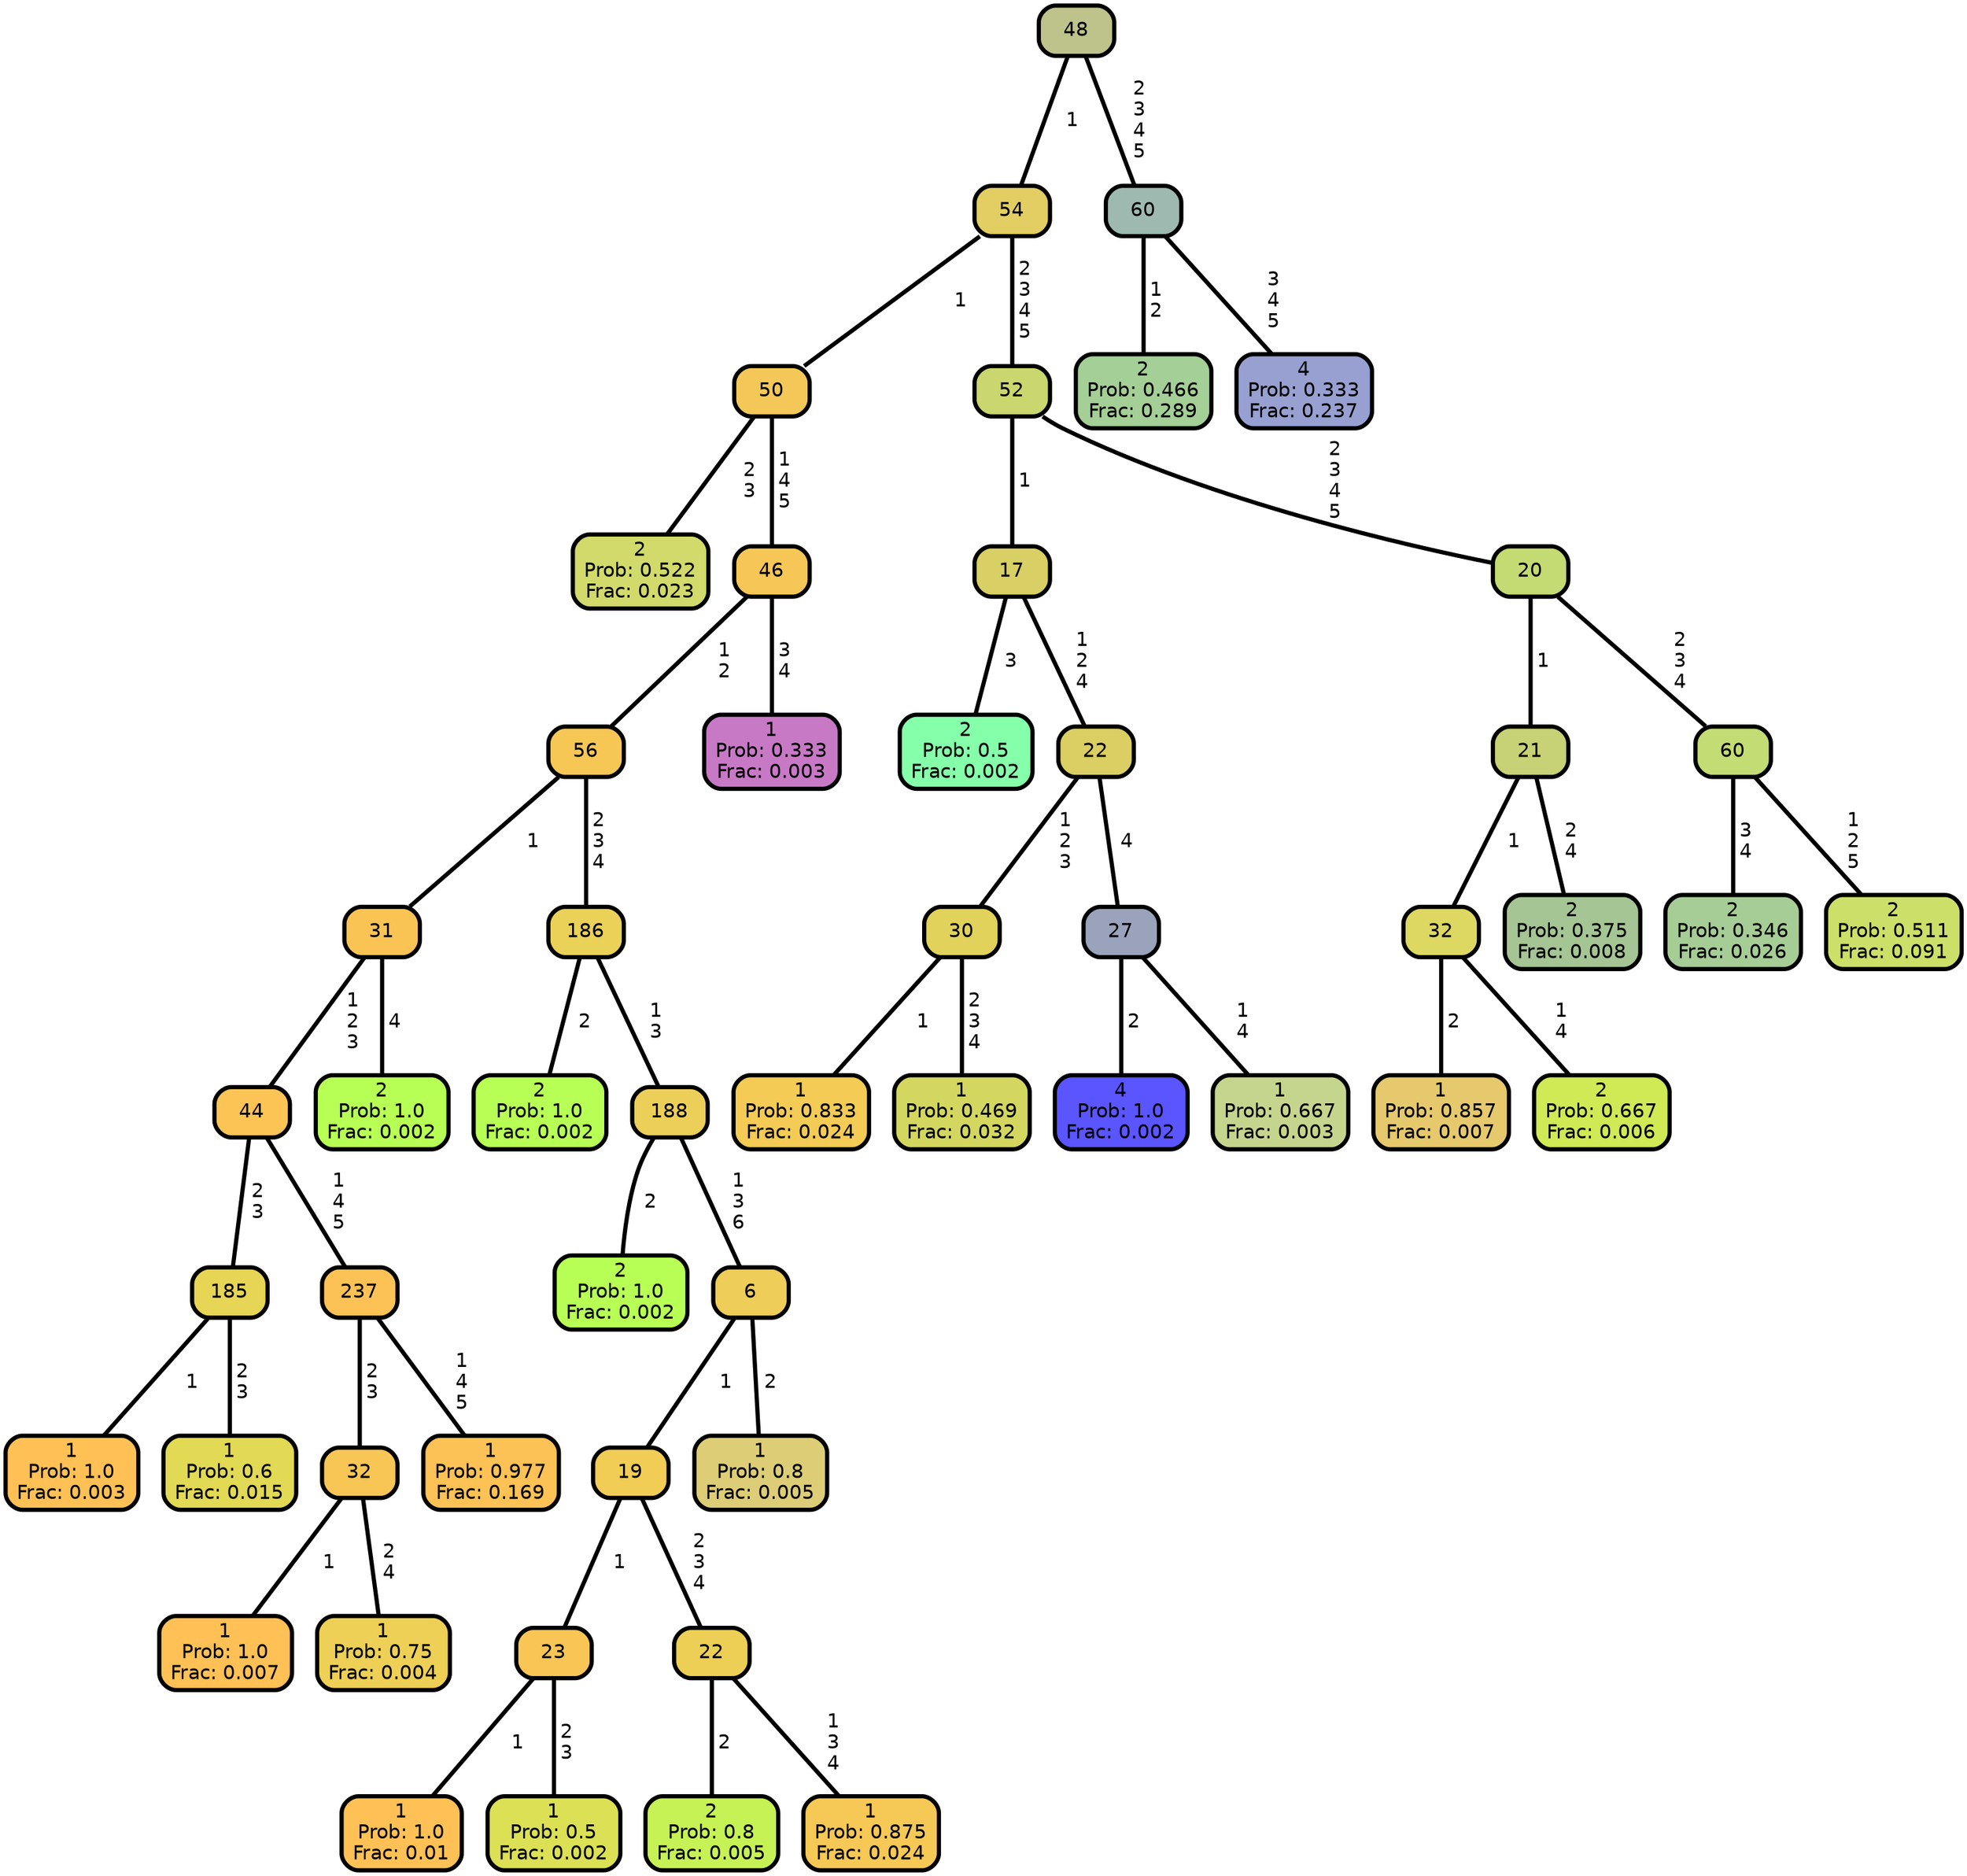 graph Tree {
node [shape=box, style="filled, rounded",color="black",penwidth="3",fontcolor="black",                 fontname=helvetica] ;
graph [ranksep="0 equally", splines=straight,                 bgcolor=transparent, dpi=200] ;
edge [fontname=helvetica, color=black] ;
0 [label="2
Prob: 0.522
Frac: 0.023", fillcolor="#d2da6b"] ;
1 [label="50", fillcolor="#f3c858"] ;
2 [label="1
Prob: 1.0
Frac: 0.003", fillcolor="#ffc155"] ;
3 [label="185", fillcolor="#e7d555"] ;
4 [label="1
Prob: 0.6
Frac: 0.015", fillcolor="#e2d955"] ;
5 [label="44", fillcolor="#fbc455"] ;
6 [label="1
Prob: 1.0
Frac: 0.007", fillcolor="#ffc155"] ;
7 [label="32", fillcolor="#f8c655"] ;
8 [label="1
Prob: 0.75
Frac: 0.004", fillcolor="#edd055"] ;
9 [label="237", fillcolor="#fdc255"] ;
10 [label="1
Prob: 0.977
Frac: 0.169", fillcolor="#fdc255"] ;
11 [label="31", fillcolor="#fac455"] ;
12 [label="2
Prob: 1.0
Frac: 0.002", fillcolor="#b8ff55"] ;
13 [label="56", fillcolor="#f7c755"] ;
14 [label="2
Prob: 1.0
Frac: 0.002", fillcolor="#b8ff55"] ;
15 [label="186", fillcolor="#ead158"] ;
16 [label="2
Prob: 1.0
Frac: 0.002", fillcolor="#b8ff55"] ;
17 [label="188", fillcolor="#eccf58"] ;
18 [label="1
Prob: 1.0
Frac: 0.01", fillcolor="#ffc155"] ;
19 [label="23", fillcolor="#f9c655"] ;
20 [label="1
Prob: 0.5
Frac: 0.002", fillcolor="#dbe055"] ;
21 [label="19", fillcolor="#f1cd55"] ;
22 [label="2
Prob: 0.8
Frac: 0.005", fillcolor="#c6f255"] ;
23 [label="22", fillcolor="#edcf55"] ;
24 [label="1
Prob: 0.875
Frac: 0.024", fillcolor="#f6c855"] ;
25 [label="6", fillcolor="#eecd58"] ;
26 [label="1
Prob: 0.8
Frac: 0.005", fillcolor="#ddcd77"] ;
27 [label="46", fillcolor="#f6c657"] ;
28 [label="1
Prob: 0.333
Frac: 0.003", fillcolor="#c879c6"] ;
29 [label="54", fillcolor="#e2ce62"] ;
30 [label="2
Prob: 0.5
Frac: 0.002", fillcolor="#86ffaa"] ;
31 [label="17", fillcolor="#d8cf65"] ;
32 [label="1
Prob: 0.833
Frac: 0.024", fillcolor="#f3cb55"] ;
33 [label="30", fillcolor="#e1d25b"] ;
34 [label="1
Prob: 0.469
Frac: 0.032", fillcolor="#d3d75f"] ;
35 [label="22", fillcolor="#dbce62"] ;
36 [label="4
Prob: 1.0
Frac: 0.002", fillcolor="#5a55ff"] ;
37 [label="27", fillcolor="#9ba2bb"] ;
38 [label="1
Prob: 0.667
Frac: 0.003", fillcolor="#c6d58d"] ;
39 [label="52", fillcolor="#cad76f"] ;
40 [label="1
Prob: 0.857
Frac: 0.007", fillcolor="#e6c96d"] ;
41 [label="32", fillcolor="#dcd862"] ;
42 [label="2
Prob: 0.667
Frac: 0.006", fillcolor="#cfea55"] ;
43 [label="21", fillcolor="#c7d175"] ;
44 [label="2
Prob: 0.375
Frac: 0.008", fillcolor="#a5c594"] ;
45 [label="20", fillcolor="#c4da73"] ;
46 [label="2
Prob: 0.346
Frac: 0.026", fillcolor="#a6cd96"] ;
47 [label="60", fillcolor="#c3dc73"] ;
48 [label="2
Prob: 0.511
Frac: 0.091", fillcolor="#cce069"] ;
49 [label="48", fillcolor="#bec38b"] ;
50 [label="2
Prob: 0.466
Frac: 0.289", fillcolor="#a4cf96"] ;
51 [label="60", fillcolor="#9ebab0"] ;
52 [label="4
Prob: 0.333
Frac: 0.237", fillcolor="#97a0d0"] ;
1 -- 0 [label=" 2\n 3",penwidth=3] ;
1 -- 27 [label=" 1\n 4\n 5",penwidth=3] ;
3 -- 2 [label=" 1",penwidth=3] ;
3 -- 4 [label=" 2\n 3",penwidth=3] ;
5 -- 3 [label=" 2\n 3",penwidth=3] ;
5 -- 9 [label=" 1\n 4\n 5",penwidth=3] ;
7 -- 6 [label=" 1",penwidth=3] ;
7 -- 8 [label=" 2\n 4",penwidth=3] ;
9 -- 7 [label=" 2\n 3",penwidth=3] ;
9 -- 10 [label=" 1\n 4\n 5",penwidth=3] ;
11 -- 5 [label=" 1\n 2\n 3",penwidth=3] ;
11 -- 12 [label=" 4",penwidth=3] ;
13 -- 11 [label=" 1",penwidth=3] ;
13 -- 15 [label=" 2\n 3\n 4",penwidth=3] ;
15 -- 14 [label=" 2",penwidth=3] ;
15 -- 17 [label=" 1\n 3",penwidth=3] ;
17 -- 16 [label=" 2",penwidth=3] ;
17 -- 25 [label=" 1\n 3\n 6",penwidth=3] ;
19 -- 18 [label=" 1",penwidth=3] ;
19 -- 20 [label=" 2\n 3",penwidth=3] ;
21 -- 19 [label=" 1",penwidth=3] ;
21 -- 23 [label=" 2\n 3\n 4",penwidth=3] ;
23 -- 22 [label=" 2",penwidth=3] ;
23 -- 24 [label=" 1\n 3\n 4",penwidth=3] ;
25 -- 21 [label=" 1",penwidth=3] ;
25 -- 26 [label=" 2",penwidth=3] ;
27 -- 13 [label=" 1\n 2",penwidth=3] ;
27 -- 28 [label=" 3\n 4",penwidth=3] ;
29 -- 1 [label=" 1",penwidth=3] ;
29 -- 39 [label=" 2\n 3\n 4\n 5",penwidth=3] ;
31 -- 30 [label=" 3",penwidth=3] ;
31 -- 35 [label=" 1\n 2\n 4",penwidth=3] ;
33 -- 32 [label=" 1",penwidth=3] ;
33 -- 34 [label=" 2\n 3\n 4",penwidth=3] ;
35 -- 33 [label=" 1\n 2\n 3",penwidth=3] ;
35 -- 37 [label=" 4",penwidth=3] ;
37 -- 36 [label=" 2",penwidth=3] ;
37 -- 38 [label=" 1\n 4",penwidth=3] ;
39 -- 31 [label=" 1",penwidth=3] ;
39 -- 45 [label=" 2\n 3\n 4\n 5",penwidth=3] ;
41 -- 40 [label=" 2",penwidth=3] ;
41 -- 42 [label=" 1\n 4",penwidth=3] ;
43 -- 41 [label=" 1",penwidth=3] ;
43 -- 44 [label=" 2\n 4",penwidth=3] ;
45 -- 43 [label=" 1",penwidth=3] ;
45 -- 47 [label=" 2\n 3\n 4",penwidth=3] ;
47 -- 46 [label=" 3\n 4",penwidth=3] ;
47 -- 48 [label=" 1\n 2\n 5",penwidth=3] ;
49 -- 29 [label=" 1",penwidth=3] ;
49 -- 51 [label=" 2\n 3\n 4\n 5",penwidth=3] ;
51 -- 50 [label=" 1\n 2",penwidth=3] ;
51 -- 52 [label=" 3\n 4\n 5",penwidth=3] ;
{rank = same;}}
